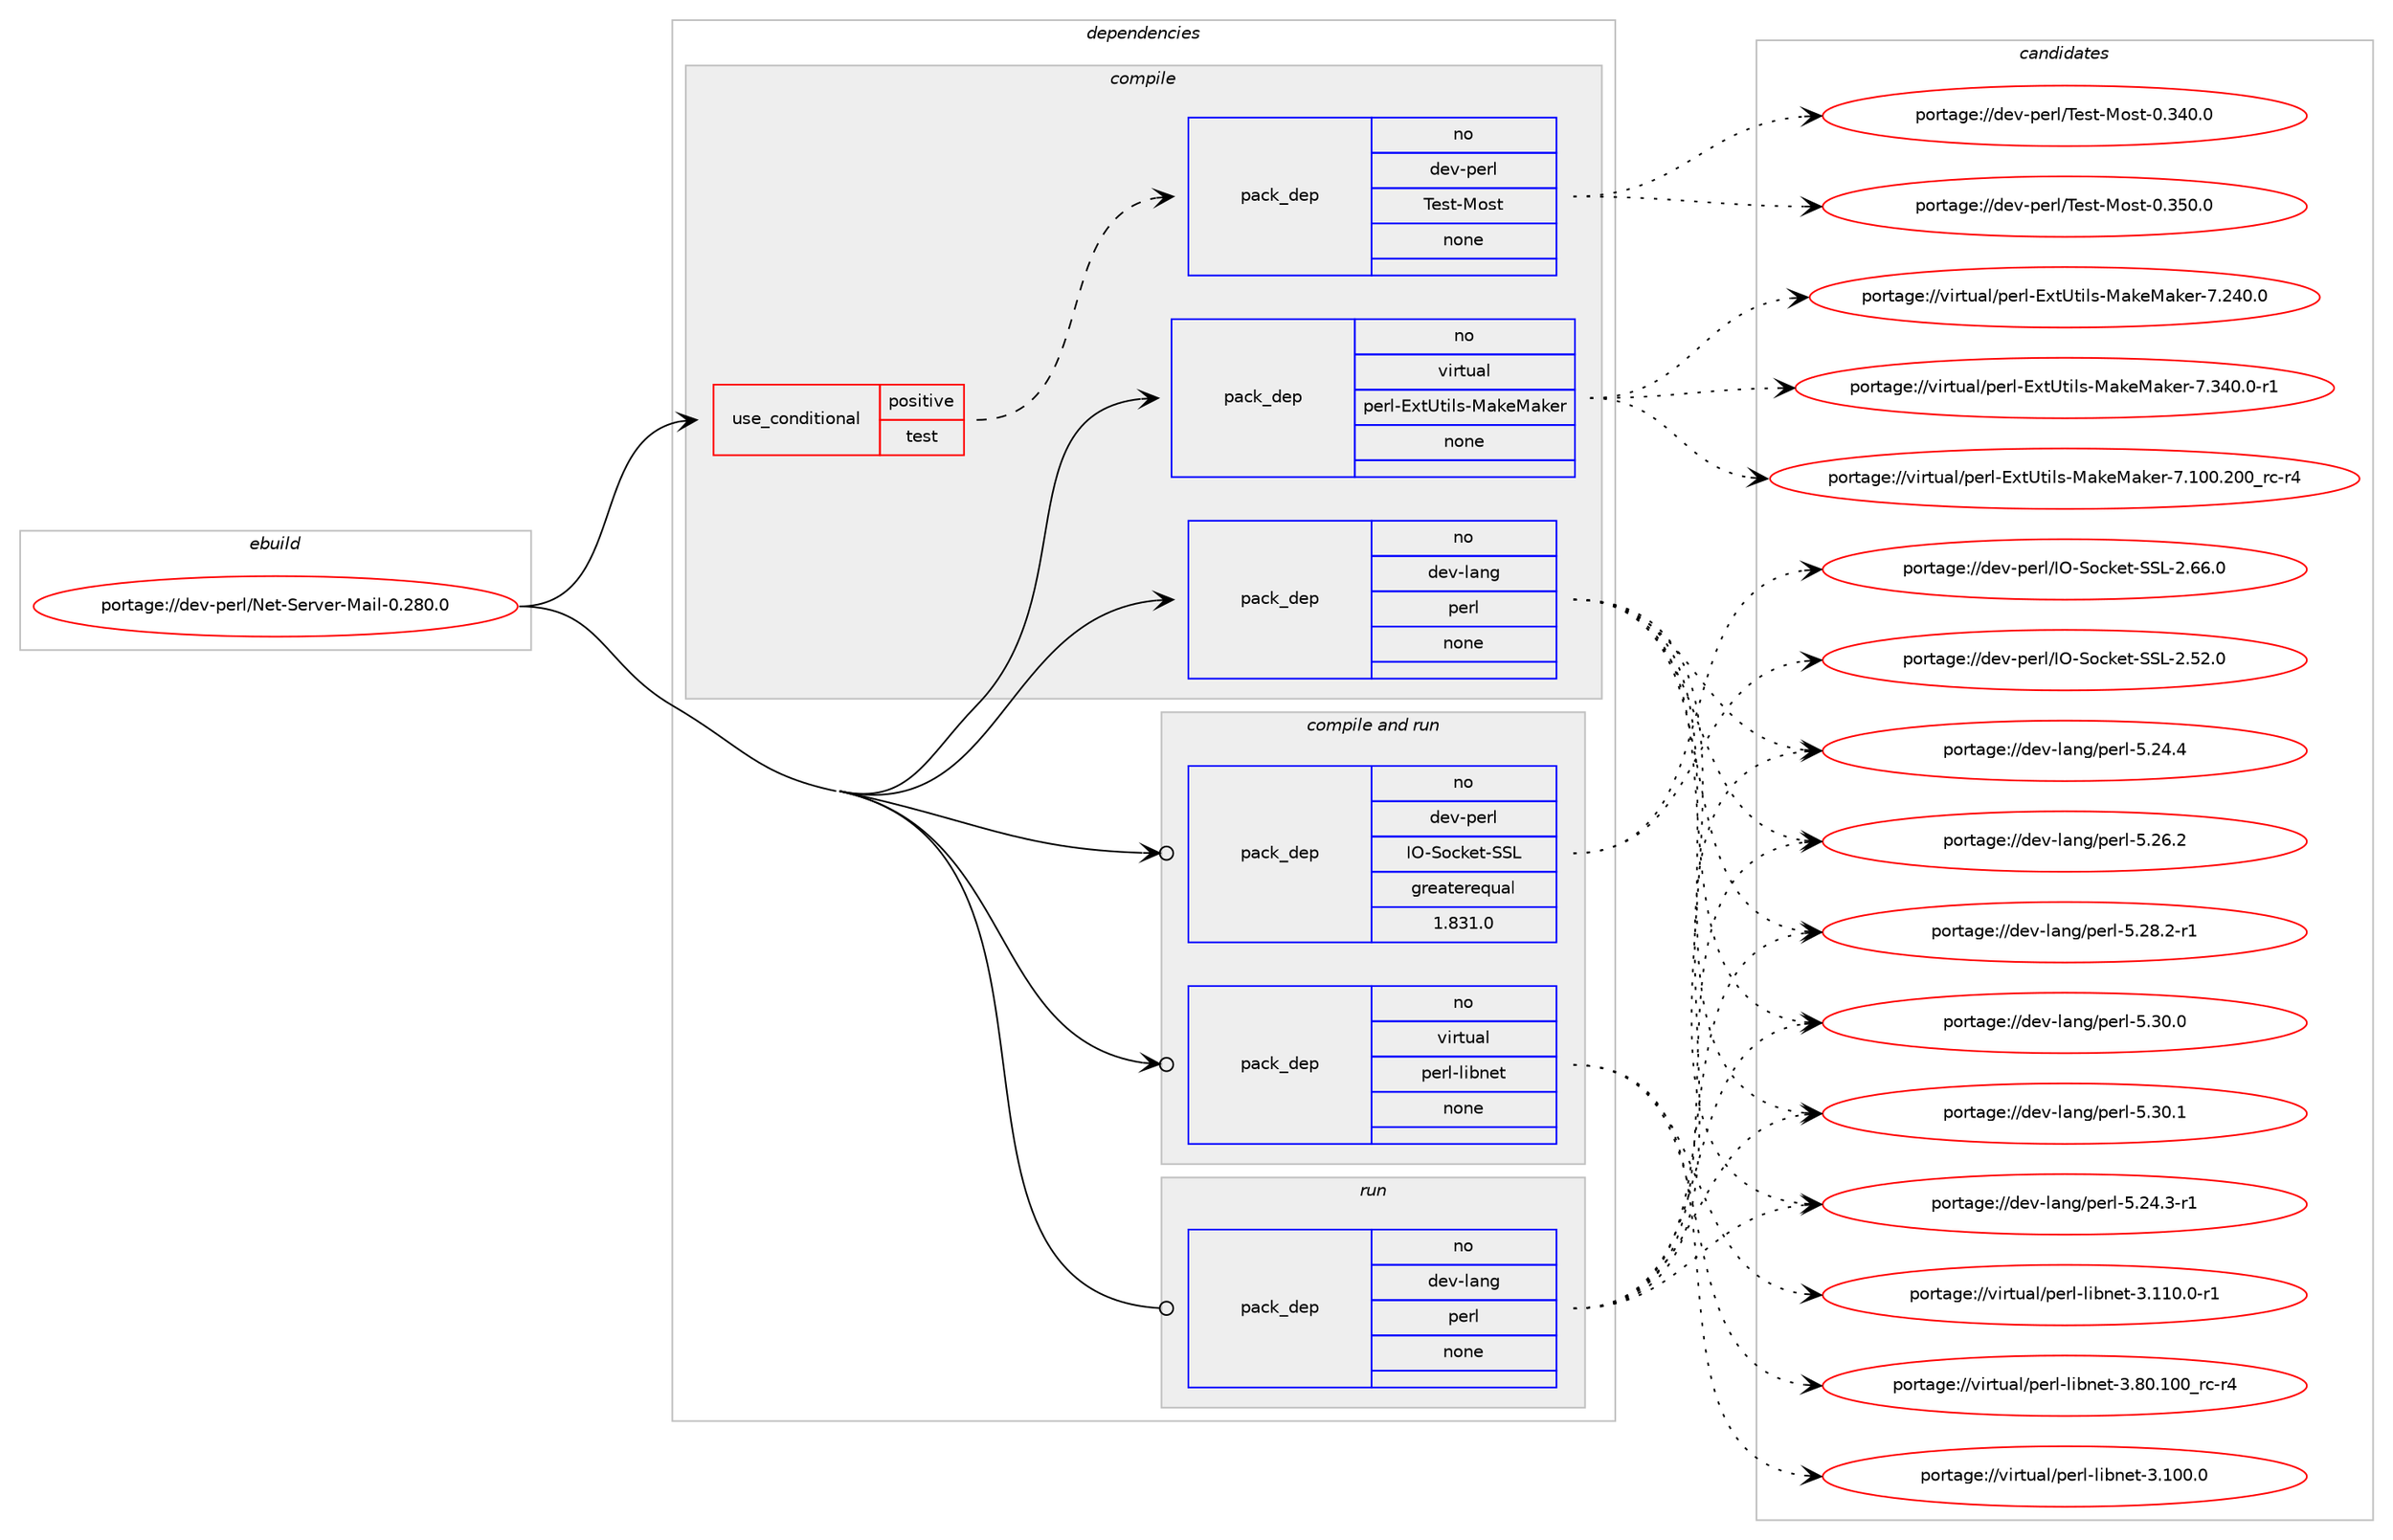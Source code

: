 digraph prolog {

# *************
# Graph options
# *************

newrank=true;
concentrate=true;
compound=true;
graph [rankdir=LR,fontname=Helvetica,fontsize=10,ranksep=1.5];#, ranksep=2.5, nodesep=0.2];
edge  [arrowhead=vee];
node  [fontname=Helvetica,fontsize=10];

# **********
# The ebuild
# **********

subgraph cluster_leftcol {
color=gray;
rank=same;
label=<<i>ebuild</i>>;
id [label="portage://dev-perl/Net-Server-Mail-0.280.0", color=red, width=4, href="../dev-perl/Net-Server-Mail-0.280.0.svg"];
}

# ****************
# The dependencies
# ****************

subgraph cluster_midcol {
color=gray;
label=<<i>dependencies</i>>;
subgraph cluster_compile {
fillcolor="#eeeeee";
style=filled;
label=<<i>compile</i>>;
subgraph cond23400 {
dependency118224 [label=<<TABLE BORDER="0" CELLBORDER="1" CELLSPACING="0" CELLPADDING="4"><TR><TD ROWSPAN="3" CELLPADDING="10">use_conditional</TD></TR><TR><TD>positive</TD></TR><TR><TD>test</TD></TR></TABLE>>, shape=none, color=red];
subgraph pack91640 {
dependency118225 [label=<<TABLE BORDER="0" CELLBORDER="1" CELLSPACING="0" CELLPADDING="4" WIDTH="220"><TR><TD ROWSPAN="6" CELLPADDING="30">pack_dep</TD></TR><TR><TD WIDTH="110">no</TD></TR><TR><TD>dev-perl</TD></TR><TR><TD>Test-Most</TD></TR><TR><TD>none</TD></TR><TR><TD></TD></TR></TABLE>>, shape=none, color=blue];
}
dependency118224:e -> dependency118225:w [weight=20,style="dashed",arrowhead="vee"];
}
id:e -> dependency118224:w [weight=20,style="solid",arrowhead="vee"];
subgraph pack91641 {
dependency118226 [label=<<TABLE BORDER="0" CELLBORDER="1" CELLSPACING="0" CELLPADDING="4" WIDTH="220"><TR><TD ROWSPAN="6" CELLPADDING="30">pack_dep</TD></TR><TR><TD WIDTH="110">no</TD></TR><TR><TD>dev-lang</TD></TR><TR><TD>perl</TD></TR><TR><TD>none</TD></TR><TR><TD></TD></TR></TABLE>>, shape=none, color=blue];
}
id:e -> dependency118226:w [weight=20,style="solid",arrowhead="vee"];
subgraph pack91642 {
dependency118227 [label=<<TABLE BORDER="0" CELLBORDER="1" CELLSPACING="0" CELLPADDING="4" WIDTH="220"><TR><TD ROWSPAN="6" CELLPADDING="30">pack_dep</TD></TR><TR><TD WIDTH="110">no</TD></TR><TR><TD>virtual</TD></TR><TR><TD>perl-ExtUtils-MakeMaker</TD></TR><TR><TD>none</TD></TR><TR><TD></TD></TR></TABLE>>, shape=none, color=blue];
}
id:e -> dependency118227:w [weight=20,style="solid",arrowhead="vee"];
}
subgraph cluster_compileandrun {
fillcolor="#eeeeee";
style=filled;
label=<<i>compile and run</i>>;
subgraph pack91643 {
dependency118228 [label=<<TABLE BORDER="0" CELLBORDER="1" CELLSPACING="0" CELLPADDING="4" WIDTH="220"><TR><TD ROWSPAN="6" CELLPADDING="30">pack_dep</TD></TR><TR><TD WIDTH="110">no</TD></TR><TR><TD>dev-perl</TD></TR><TR><TD>IO-Socket-SSL</TD></TR><TR><TD>greaterequal</TD></TR><TR><TD>1.831.0</TD></TR></TABLE>>, shape=none, color=blue];
}
id:e -> dependency118228:w [weight=20,style="solid",arrowhead="odotvee"];
subgraph pack91644 {
dependency118229 [label=<<TABLE BORDER="0" CELLBORDER="1" CELLSPACING="0" CELLPADDING="4" WIDTH="220"><TR><TD ROWSPAN="6" CELLPADDING="30">pack_dep</TD></TR><TR><TD WIDTH="110">no</TD></TR><TR><TD>virtual</TD></TR><TR><TD>perl-libnet</TD></TR><TR><TD>none</TD></TR><TR><TD></TD></TR></TABLE>>, shape=none, color=blue];
}
id:e -> dependency118229:w [weight=20,style="solid",arrowhead="odotvee"];
}
subgraph cluster_run {
fillcolor="#eeeeee";
style=filled;
label=<<i>run</i>>;
subgraph pack91645 {
dependency118230 [label=<<TABLE BORDER="0" CELLBORDER="1" CELLSPACING="0" CELLPADDING="4" WIDTH="220"><TR><TD ROWSPAN="6" CELLPADDING="30">pack_dep</TD></TR><TR><TD WIDTH="110">no</TD></TR><TR><TD>dev-lang</TD></TR><TR><TD>perl</TD></TR><TR><TD>none</TD></TR><TR><TD></TD></TR></TABLE>>, shape=none, color=blue];
}
id:e -> dependency118230:w [weight=20,style="solid",arrowhead="odot"];
}
}

# **************
# The candidates
# **************

subgraph cluster_choices {
rank=same;
color=gray;
label=<<i>candidates</i>>;

subgraph choice91640 {
color=black;
nodesep=1;
choiceportage10010111845112101114108478410111511645771111151164548465152484648 [label="portage://dev-perl/Test-Most-0.340.0", color=red, width=4,href="../dev-perl/Test-Most-0.340.0.svg"];
choiceportage10010111845112101114108478410111511645771111151164548465153484648 [label="portage://dev-perl/Test-Most-0.350.0", color=red, width=4,href="../dev-perl/Test-Most-0.350.0.svg"];
dependency118225:e -> choiceportage10010111845112101114108478410111511645771111151164548465152484648:w [style=dotted,weight="100"];
dependency118225:e -> choiceportage10010111845112101114108478410111511645771111151164548465153484648:w [style=dotted,weight="100"];
}
subgraph choice91641 {
color=black;
nodesep=1;
choiceportage100101118451089711010347112101114108455346505246514511449 [label="portage://dev-lang/perl-5.24.3-r1", color=red, width=4,href="../dev-lang/perl-5.24.3-r1.svg"];
choiceportage10010111845108971101034711210111410845534650524652 [label="portage://dev-lang/perl-5.24.4", color=red, width=4,href="../dev-lang/perl-5.24.4.svg"];
choiceportage10010111845108971101034711210111410845534650544650 [label="portage://dev-lang/perl-5.26.2", color=red, width=4,href="../dev-lang/perl-5.26.2.svg"];
choiceportage100101118451089711010347112101114108455346505646504511449 [label="portage://dev-lang/perl-5.28.2-r1", color=red, width=4,href="../dev-lang/perl-5.28.2-r1.svg"];
choiceportage10010111845108971101034711210111410845534651484648 [label="portage://dev-lang/perl-5.30.0", color=red, width=4,href="../dev-lang/perl-5.30.0.svg"];
choiceportage10010111845108971101034711210111410845534651484649 [label="portage://dev-lang/perl-5.30.1", color=red, width=4,href="../dev-lang/perl-5.30.1.svg"];
dependency118226:e -> choiceportage100101118451089711010347112101114108455346505246514511449:w [style=dotted,weight="100"];
dependency118226:e -> choiceportage10010111845108971101034711210111410845534650524652:w [style=dotted,weight="100"];
dependency118226:e -> choiceportage10010111845108971101034711210111410845534650544650:w [style=dotted,weight="100"];
dependency118226:e -> choiceportage100101118451089711010347112101114108455346505646504511449:w [style=dotted,weight="100"];
dependency118226:e -> choiceportage10010111845108971101034711210111410845534651484648:w [style=dotted,weight="100"];
dependency118226:e -> choiceportage10010111845108971101034711210111410845534651484649:w [style=dotted,weight="100"];
}
subgraph choice91642 {
color=black;
nodesep=1;
choiceportage118105114116117971084711210111410845691201168511610510811545779710710177971071011144555464948484650484895114994511452 [label="portage://virtual/perl-ExtUtils-MakeMaker-7.100.200_rc-r4", color=red, width=4,href="../virtual/perl-ExtUtils-MakeMaker-7.100.200_rc-r4.svg"];
choiceportage118105114116117971084711210111410845691201168511610510811545779710710177971071011144555465052484648 [label="portage://virtual/perl-ExtUtils-MakeMaker-7.240.0", color=red, width=4,href="../virtual/perl-ExtUtils-MakeMaker-7.240.0.svg"];
choiceportage1181051141161179710847112101114108456912011685116105108115457797107101779710710111445554651524846484511449 [label="portage://virtual/perl-ExtUtils-MakeMaker-7.340.0-r1", color=red, width=4,href="../virtual/perl-ExtUtils-MakeMaker-7.340.0-r1.svg"];
dependency118227:e -> choiceportage118105114116117971084711210111410845691201168511610510811545779710710177971071011144555464948484650484895114994511452:w [style=dotted,weight="100"];
dependency118227:e -> choiceportage118105114116117971084711210111410845691201168511610510811545779710710177971071011144555465052484648:w [style=dotted,weight="100"];
dependency118227:e -> choiceportage1181051141161179710847112101114108456912011685116105108115457797107101779710710111445554651524846484511449:w [style=dotted,weight="100"];
}
subgraph choice91643 {
color=black;
nodesep=1;
choiceportage100101118451121011141084773794583111991071011164583837645504653504648 [label="portage://dev-perl/IO-Socket-SSL-2.52.0", color=red, width=4,href="../dev-perl/IO-Socket-SSL-2.52.0.svg"];
choiceportage100101118451121011141084773794583111991071011164583837645504654544648 [label="portage://dev-perl/IO-Socket-SSL-2.66.0", color=red, width=4,href="../dev-perl/IO-Socket-SSL-2.66.0.svg"];
dependency118228:e -> choiceportage100101118451121011141084773794583111991071011164583837645504653504648:w [style=dotted,weight="100"];
dependency118228:e -> choiceportage100101118451121011141084773794583111991071011164583837645504654544648:w [style=dotted,weight="100"];
}
subgraph choice91644 {
color=black;
nodesep=1;
choiceportage118105114116117971084711210111410845108105981101011164551464948484648 [label="portage://virtual/perl-libnet-3.100.0", color=red, width=4,href="../virtual/perl-libnet-3.100.0.svg"];
choiceportage1181051141161179710847112101114108451081059811010111645514649494846484511449 [label="portage://virtual/perl-libnet-3.110.0-r1", color=red, width=4,href="../virtual/perl-libnet-3.110.0-r1.svg"];
choiceportage1181051141161179710847112101114108451081059811010111645514656484649484895114994511452 [label="portage://virtual/perl-libnet-3.80.100_rc-r4", color=red, width=4,href="../virtual/perl-libnet-3.80.100_rc-r4.svg"];
dependency118229:e -> choiceportage118105114116117971084711210111410845108105981101011164551464948484648:w [style=dotted,weight="100"];
dependency118229:e -> choiceportage1181051141161179710847112101114108451081059811010111645514649494846484511449:w [style=dotted,weight="100"];
dependency118229:e -> choiceportage1181051141161179710847112101114108451081059811010111645514656484649484895114994511452:w [style=dotted,weight="100"];
}
subgraph choice91645 {
color=black;
nodesep=1;
choiceportage100101118451089711010347112101114108455346505246514511449 [label="portage://dev-lang/perl-5.24.3-r1", color=red, width=4,href="../dev-lang/perl-5.24.3-r1.svg"];
choiceportage10010111845108971101034711210111410845534650524652 [label="portage://dev-lang/perl-5.24.4", color=red, width=4,href="../dev-lang/perl-5.24.4.svg"];
choiceportage10010111845108971101034711210111410845534650544650 [label="portage://dev-lang/perl-5.26.2", color=red, width=4,href="../dev-lang/perl-5.26.2.svg"];
choiceportage100101118451089711010347112101114108455346505646504511449 [label="portage://dev-lang/perl-5.28.2-r1", color=red, width=4,href="../dev-lang/perl-5.28.2-r1.svg"];
choiceportage10010111845108971101034711210111410845534651484648 [label="portage://dev-lang/perl-5.30.0", color=red, width=4,href="../dev-lang/perl-5.30.0.svg"];
choiceportage10010111845108971101034711210111410845534651484649 [label="portage://dev-lang/perl-5.30.1", color=red, width=4,href="../dev-lang/perl-5.30.1.svg"];
dependency118230:e -> choiceportage100101118451089711010347112101114108455346505246514511449:w [style=dotted,weight="100"];
dependency118230:e -> choiceportage10010111845108971101034711210111410845534650524652:w [style=dotted,weight="100"];
dependency118230:e -> choiceportage10010111845108971101034711210111410845534650544650:w [style=dotted,weight="100"];
dependency118230:e -> choiceportage100101118451089711010347112101114108455346505646504511449:w [style=dotted,weight="100"];
dependency118230:e -> choiceportage10010111845108971101034711210111410845534651484648:w [style=dotted,weight="100"];
dependency118230:e -> choiceportage10010111845108971101034711210111410845534651484649:w [style=dotted,weight="100"];
}
}

}
